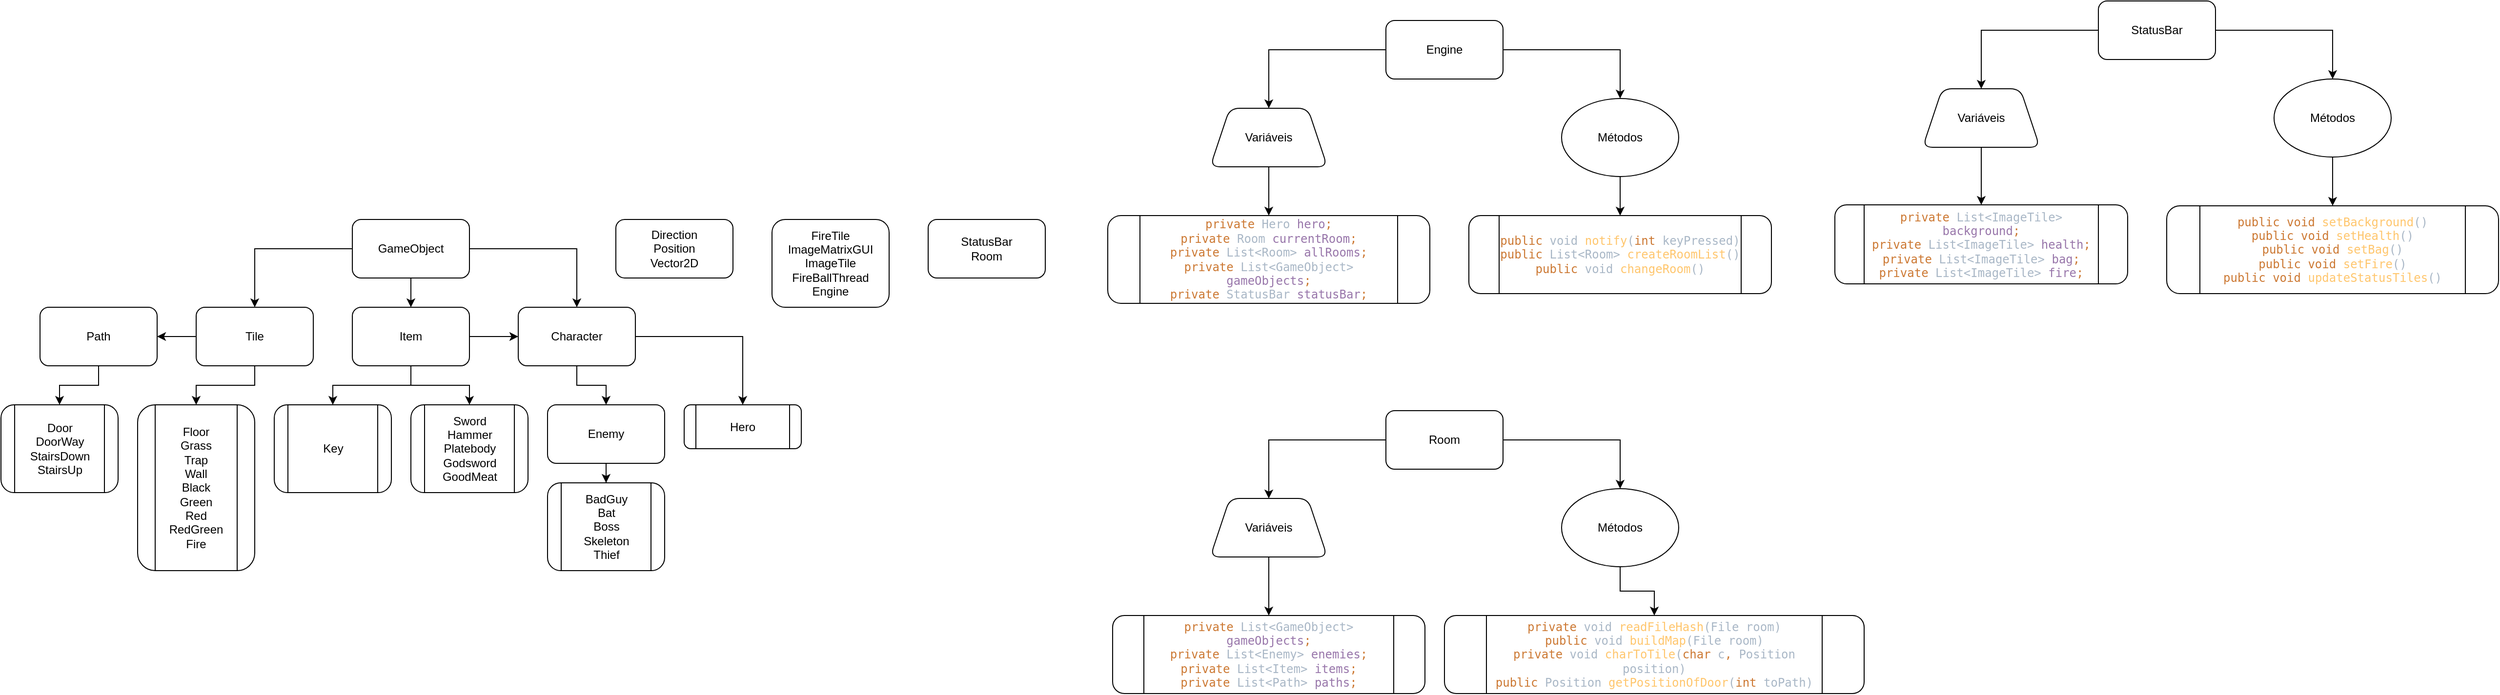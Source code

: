 <mxfile version="21.3.5" type="github">
  <diagram name="Página-1" id="6EzTextcwqXLkR1ZRIQe">
    <mxGraphModel dx="2359" dy="681" grid="1" gridSize="10" guides="1" tooltips="1" connect="1" arrows="1" fold="1" page="1" pageScale="1" pageWidth="1169" pageHeight="827" math="0" shadow="0">
      <root>
        <mxCell id="0" />
        <mxCell id="1" parent="0" />
        <mxCell id="GNOp9yawpGQOeE-_GoTY-5" value="" style="edgeStyle=orthogonalEdgeStyle;rounded=0;orthogonalLoop=1;jettySize=auto;html=1;entryX=0.5;entryY=0;entryDx=0;entryDy=0;" edge="1" parent="1" source="GNOp9yawpGQOeE-_GoTY-1" target="GNOp9yawpGQOeE-_GoTY-4">
          <mxGeometry relative="1" as="geometry">
            <Array as="points" />
          </mxGeometry>
        </mxCell>
        <mxCell id="GNOp9yawpGQOeE-_GoTY-7" value="" style="edgeStyle=orthogonalEdgeStyle;rounded=0;orthogonalLoop=1;jettySize=auto;html=1;" edge="1" parent="1" source="GNOp9yawpGQOeE-_GoTY-1" target="GNOp9yawpGQOeE-_GoTY-6">
          <mxGeometry relative="1" as="geometry" />
        </mxCell>
        <mxCell id="GNOp9yawpGQOeE-_GoTY-9" value="" style="edgeStyle=orthogonalEdgeStyle;rounded=0;orthogonalLoop=1;jettySize=auto;html=1;" edge="1" parent="1" source="GNOp9yawpGQOeE-_GoTY-1" target="GNOp9yawpGQOeE-_GoTY-8">
          <mxGeometry relative="1" as="geometry" />
        </mxCell>
        <mxCell id="GNOp9yawpGQOeE-_GoTY-1" value="GameObject" style="rounded=1;whiteSpace=wrap;html=1;" vertex="1" parent="1">
          <mxGeometry x="-759" y="234" width="120" height="60" as="geometry" />
        </mxCell>
        <mxCell id="GNOp9yawpGQOeE-_GoTY-23" value="" style="edgeStyle=orthogonalEdgeStyle;rounded=0;orthogonalLoop=1;jettySize=auto;html=1;" edge="1" parent="1" source="GNOp9yawpGQOeE-_GoTY-4" target="GNOp9yawpGQOeE-_GoTY-22">
          <mxGeometry relative="1" as="geometry" />
        </mxCell>
        <mxCell id="GNOp9yawpGQOeE-_GoTY-24" value="" style="edgeStyle=orthogonalEdgeStyle;rounded=0;orthogonalLoop=1;jettySize=auto;html=1;" edge="1" parent="1" source="GNOp9yawpGQOeE-_GoTY-4" target="GNOp9yawpGQOeE-_GoTY-8">
          <mxGeometry relative="1" as="geometry" />
        </mxCell>
        <mxCell id="GNOp9yawpGQOeE-_GoTY-30" style="edgeStyle=orthogonalEdgeStyle;rounded=0;orthogonalLoop=1;jettySize=auto;html=1;entryX=0.5;entryY=0;entryDx=0;entryDy=0;" edge="1" parent="1" source="GNOp9yawpGQOeE-_GoTY-4" target="GNOp9yawpGQOeE-_GoTY-26">
          <mxGeometry relative="1" as="geometry" />
        </mxCell>
        <mxCell id="GNOp9yawpGQOeE-_GoTY-4" value="Item" style="rounded=1;whiteSpace=wrap;html=1;" vertex="1" parent="1">
          <mxGeometry x="-759" y="324" width="120" height="60" as="geometry" />
        </mxCell>
        <mxCell id="GNOp9yawpGQOeE-_GoTY-36" value="" style="edgeStyle=orthogonalEdgeStyle;rounded=0;orthogonalLoop=1;jettySize=auto;html=1;" edge="1" parent="1" source="GNOp9yawpGQOeE-_GoTY-6" target="GNOp9yawpGQOeE-_GoTY-35">
          <mxGeometry relative="1" as="geometry" />
        </mxCell>
        <mxCell id="GNOp9yawpGQOeE-_GoTY-41" value="" style="edgeStyle=orthogonalEdgeStyle;rounded=0;orthogonalLoop=1;jettySize=auto;html=1;" edge="1" parent="1" source="GNOp9yawpGQOeE-_GoTY-6" target="GNOp9yawpGQOeE-_GoTY-40">
          <mxGeometry relative="1" as="geometry" />
        </mxCell>
        <mxCell id="GNOp9yawpGQOeE-_GoTY-6" value="Tile" style="rounded=1;whiteSpace=wrap;html=1;" vertex="1" parent="1">
          <mxGeometry x="-919" y="324" width="120" height="60" as="geometry" />
        </mxCell>
        <mxCell id="GNOp9yawpGQOeE-_GoTY-11" value="" style="edgeStyle=orthogonalEdgeStyle;rounded=0;orthogonalLoop=1;jettySize=auto;html=1;" edge="1" parent="1" source="GNOp9yawpGQOeE-_GoTY-8" target="GNOp9yawpGQOeE-_GoTY-10">
          <mxGeometry relative="1" as="geometry" />
        </mxCell>
        <mxCell id="GNOp9yawpGQOeE-_GoTY-13" value="" style="edgeStyle=orthogonalEdgeStyle;rounded=0;orthogonalLoop=1;jettySize=auto;html=1;entryX=0.5;entryY=0;entryDx=0;entryDy=0;" edge="1" parent="1" source="GNOp9yawpGQOeE-_GoTY-8" target="GNOp9yawpGQOeE-_GoTY-49">
          <mxGeometry relative="1" as="geometry" />
        </mxCell>
        <mxCell id="GNOp9yawpGQOeE-_GoTY-8" value="Character" style="rounded=1;whiteSpace=wrap;html=1;" vertex="1" parent="1">
          <mxGeometry x="-589" y="324" width="120" height="60" as="geometry" />
        </mxCell>
        <mxCell id="GNOp9yawpGQOeE-_GoTY-21" value="" style="edgeStyle=orthogonalEdgeStyle;rounded=0;orthogonalLoop=1;jettySize=auto;html=1;" edge="1" parent="1" source="GNOp9yawpGQOeE-_GoTY-10" target="GNOp9yawpGQOeE-_GoTY-20">
          <mxGeometry relative="1" as="geometry" />
        </mxCell>
        <mxCell id="GNOp9yawpGQOeE-_GoTY-10" value="Enemy" style="rounded=1;whiteSpace=wrap;html=1;" vertex="1" parent="1">
          <mxGeometry x="-559" y="424" width="120" height="60" as="geometry" />
        </mxCell>
        <mxCell id="GNOp9yawpGQOeE-_GoTY-20" value="BadGuy&lt;br&gt;Bat&lt;br&gt;Boss&lt;br&gt;Skeleton&lt;br&gt;Thief" style="shape=process;whiteSpace=wrap;html=1;backgroundOutline=1;rounded=1;" vertex="1" parent="1">
          <mxGeometry x="-559" y="504" width="120" height="90" as="geometry" />
        </mxCell>
        <mxCell id="GNOp9yawpGQOeE-_GoTY-22" value="Sword&lt;br&gt;Hammer&lt;br&gt;Platebody&lt;br&gt;Godsword&lt;br&gt;GoodMeat" style="shape=process;whiteSpace=wrap;html=1;backgroundOutline=1;rounded=1;" vertex="1" parent="1">
          <mxGeometry x="-699" y="424" width="120" height="90" as="geometry" />
        </mxCell>
        <mxCell id="GNOp9yawpGQOeE-_GoTY-26" value="Key" style="shape=process;whiteSpace=wrap;html=1;backgroundOutline=1;rounded=1;" vertex="1" parent="1">
          <mxGeometry x="-839" y="424" width="120" height="90" as="geometry" />
        </mxCell>
        <mxCell id="GNOp9yawpGQOeE-_GoTY-48" style="edgeStyle=orthogonalEdgeStyle;rounded=0;orthogonalLoop=1;jettySize=auto;html=1;entryX=0.5;entryY=0;entryDx=0;entryDy=0;" edge="1" parent="1" source="GNOp9yawpGQOeE-_GoTY-35" target="GNOp9yawpGQOeE-_GoTY-47">
          <mxGeometry relative="1" as="geometry" />
        </mxCell>
        <mxCell id="GNOp9yawpGQOeE-_GoTY-35" value="Path" style="whiteSpace=wrap;html=1;rounded=1;" vertex="1" parent="1">
          <mxGeometry x="-1079" y="324" width="120" height="60" as="geometry" />
        </mxCell>
        <mxCell id="GNOp9yawpGQOeE-_GoTY-40" value="Floor&lt;br&gt;Grass&lt;br&gt;Trap&lt;br&gt;Wall&lt;br&gt;Black&lt;br&gt;Green&lt;br&gt;Red&lt;br&gt;RedGreen&lt;br&gt;Fire" style="shape=process;whiteSpace=wrap;html=1;backgroundOutline=1;rounded=1;" vertex="1" parent="1">
          <mxGeometry x="-979" y="424" width="120" height="170" as="geometry" />
        </mxCell>
        <mxCell id="GNOp9yawpGQOeE-_GoTY-47" value="Door&lt;br&gt;DoorWay&lt;br&gt;StairsDown&lt;br&gt;StairsUp" style="shape=process;whiteSpace=wrap;html=1;backgroundOutline=1;rounded=1;" vertex="1" parent="1">
          <mxGeometry x="-1119" y="424" width="120" height="90" as="geometry" />
        </mxCell>
        <mxCell id="GNOp9yawpGQOeE-_GoTY-49" value="Hero" style="shape=process;whiteSpace=wrap;html=1;backgroundOutline=1;rounded=1;" vertex="1" parent="1">
          <mxGeometry x="-419" y="424" width="120" height="45" as="geometry" />
        </mxCell>
        <mxCell id="GNOp9yawpGQOeE-_GoTY-51" value="Direction&lt;br&gt;Position&lt;br&gt;Vector2D" style="rounded=1;whiteSpace=wrap;html=1;" vertex="1" parent="1">
          <mxGeometry x="-489" y="234" width="120" height="60" as="geometry" />
        </mxCell>
        <mxCell id="GNOp9yawpGQOeE-_GoTY-52" value="FireTile&lt;br&gt;ImageMatrixGUI&lt;br&gt;ImageTile&lt;br&gt;FireBallThread&lt;br&gt;Engine" style="rounded=1;whiteSpace=wrap;html=1;" vertex="1" parent="1">
          <mxGeometry x="-329" y="234" width="120" height="90" as="geometry" />
        </mxCell>
        <mxCell id="GNOp9yawpGQOeE-_GoTY-53" value="StatusBar&lt;br&gt;Room" style="rounded=1;whiteSpace=wrap;html=1;" vertex="1" parent="1">
          <mxGeometry x="-169" y="234" width="120" height="60" as="geometry" />
        </mxCell>
        <mxCell id="GNOp9yawpGQOeE-_GoTY-58" value="" style="edgeStyle=orthogonalEdgeStyle;rounded=0;orthogonalLoop=1;jettySize=auto;html=1;entryX=0.5;entryY=0;entryDx=0;entryDy=0;" edge="1" parent="1" source="GNOp9yawpGQOeE-_GoTY-54" target="GNOp9yawpGQOeE-_GoTY-57">
          <mxGeometry relative="1" as="geometry">
            <Array as="points">
              <mxPoint x="180" y="60" />
            </Array>
          </mxGeometry>
        </mxCell>
        <mxCell id="GNOp9yawpGQOeE-_GoTY-62" value="" style="edgeStyle=orthogonalEdgeStyle;rounded=0;orthogonalLoop=1;jettySize=auto;html=1;entryX=0.5;entryY=0;entryDx=0;entryDy=0;exitX=1;exitY=0.5;exitDx=0;exitDy=0;" edge="1" parent="1" source="GNOp9yawpGQOeE-_GoTY-54" target="GNOp9yawpGQOeE-_GoTY-63">
          <mxGeometry relative="1" as="geometry">
            <mxPoint x="420" y="70" as="targetPoint" />
            <Array as="points">
              <mxPoint x="540" y="60" />
            </Array>
          </mxGeometry>
        </mxCell>
        <mxCell id="GNOp9yawpGQOeE-_GoTY-54" value="Engine" style="rounded=1;whiteSpace=wrap;html=1;" vertex="1" parent="1">
          <mxGeometry x="300" y="30" width="120" height="60" as="geometry" />
        </mxCell>
        <mxCell id="GNOp9yawpGQOeE-_GoTY-60" value="" style="edgeStyle=orthogonalEdgeStyle;rounded=0;orthogonalLoop=1;jettySize=auto;html=1;" edge="1" parent="1" source="GNOp9yawpGQOeE-_GoTY-57" target="GNOp9yawpGQOeE-_GoTY-59">
          <mxGeometry relative="1" as="geometry" />
        </mxCell>
        <mxCell id="GNOp9yawpGQOeE-_GoTY-57" value="Variáveis" style="shape=trapezoid;perimeter=trapezoidPerimeter;whiteSpace=wrap;html=1;fixedSize=1;rounded=1;" vertex="1" parent="1">
          <mxGeometry x="120" y="120" width="120" height="60" as="geometry" />
        </mxCell>
        <mxCell id="GNOp9yawpGQOeE-_GoTY-59" value="&lt;div style=&quot;color: rgb(169, 183, 198); font-family: &amp;quot;JetBrains Mono&amp;quot;, monospace;&quot;&gt;&lt;span style=&quot;color: rgb(204, 120, 50);&quot;&gt;private &lt;/span&gt;Hero &lt;span style=&quot;color: rgb(152, 118, 170);&quot;&gt;hero&lt;/span&gt;&lt;span style=&quot;color: rgb(204, 120, 50);&quot;&gt;;&lt;br&gt;&lt;/span&gt;&lt;span style=&quot;color: rgb(204, 120, 50);&quot;&gt;private &lt;/span&gt;Room &lt;span style=&quot;color: rgb(152, 118, 170);&quot;&gt;currentRoom&lt;/span&gt;&lt;span style=&quot;color: rgb(204, 120, 50);&quot;&gt;;&lt;br&gt;&lt;/span&gt;&lt;span style=&quot;color: rgb(204, 120, 50);&quot;&gt;private &lt;/span&gt;List&amp;lt;Room&amp;gt; &lt;span style=&quot;color: rgb(152, 118, 170);&quot;&gt;allRooms&lt;/span&gt;&lt;span style=&quot;color: rgb(204, 120, 50);&quot;&gt;;&lt;br&gt;&lt;/span&gt;&lt;span style=&quot;color: rgb(204, 120, 50);&quot;&gt;private &lt;/span&gt;List&amp;lt;GameObject&amp;gt; &lt;span style=&quot;color: rgb(152, 118, 170);&quot;&gt;gameObjects&lt;/span&gt;&lt;span style=&quot;color: rgb(204, 120, 50);&quot;&gt;;&lt;/span&gt;&lt;/div&gt;&lt;div style=&quot;font-family: &amp;quot;JetBrains Mono&amp;quot;, monospace;&quot;&gt;&lt;div style=&quot;&quot;&gt;&lt;font color=&quot;#cc7832&quot;&gt;private&amp;nbsp;&lt;/font&gt;&lt;font color=&quot;#a9b7c6&quot;&gt;StatusBar &lt;/font&gt;&lt;span style=&quot;color: rgb(152, 118, 170);&quot;&gt;statusBar&lt;/span&gt;&lt;span style=&quot;color: rgb(204, 120, 50);&quot;&gt;;&lt;/span&gt;&lt;/div&gt;&lt;/div&gt;" style="shape=process;whiteSpace=wrap;html=1;backgroundOutline=1;rounded=1;fillColor=none;" vertex="1" parent="1">
          <mxGeometry x="15" y="230" width="330" height="90" as="geometry" />
        </mxCell>
        <mxCell id="GNOp9yawpGQOeE-_GoTY-65" style="edgeStyle=orthogonalEdgeStyle;rounded=0;orthogonalLoop=1;jettySize=auto;html=1;exitX=0.5;exitY=1;exitDx=0;exitDy=0;entryX=0.5;entryY=0;entryDx=0;entryDy=0;" edge="1" parent="1" source="GNOp9yawpGQOeE-_GoTY-63" target="GNOp9yawpGQOeE-_GoTY-64">
          <mxGeometry relative="1" as="geometry" />
        </mxCell>
        <mxCell id="GNOp9yawpGQOeE-_GoTY-63" value="Métodos" style="ellipse;whiteSpace=wrap;html=1;" vertex="1" parent="1">
          <mxGeometry x="480" y="110" width="120" height="80" as="geometry" />
        </mxCell>
        <mxCell id="GNOp9yawpGQOeE-_GoTY-64" value="&lt;div style=&quot;font-family: &amp;quot;JetBrains Mono&amp;quot;, monospace;&quot;&gt;&lt;div style=&quot;&quot;&gt;&lt;div style=&quot;&quot;&gt;&lt;font style=&quot;&quot; color=&quot;#cc7832&quot;&gt;public&lt;/font&gt;&lt;span style=&quot;color: rgb(169, 183, 198);&quot;&gt; void &lt;span style=&quot;color:#ffc66d;&quot;&gt;notify&lt;/span&gt;(&lt;span style=&quot;color:#cc7832;&quot;&gt;int &lt;/span&gt;keyPressed)&lt;/span&gt;&lt;/div&gt;&lt;/div&gt;&lt;div style=&quot;&quot;&gt;&lt;font color=&quot;#cc7832&quot;&gt;public&lt;/font&gt;&lt;font color=&quot;#a9b7c6&quot;&gt; List&amp;lt;Room&amp;gt; &lt;/font&gt;&lt;span style=&quot;color: rgb(255, 198, 109);&quot;&gt;createRoomList&lt;/span&gt;&lt;font color=&quot;#a9b7c6&quot;&gt;()&lt;/font&gt;&lt;/div&gt;&lt;div style=&quot;&quot;&gt;&lt;div style=&quot;&quot;&gt;&lt;font style=&quot;&quot; color=&quot;#cc7832&quot;&gt;public &lt;/font&gt;&lt;span style=&quot;color: rgb(169, 183, 198);&quot;&gt;void &lt;span style=&quot;color: rgb(255, 198, 109);&quot;&gt;changeRoom&lt;/span&gt;()&lt;/span&gt;&lt;/div&gt;&lt;/div&gt;&lt;/div&gt;" style="shape=process;whiteSpace=wrap;html=1;backgroundOutline=1;rounded=1;fillColor=none;" vertex="1" parent="1">
          <mxGeometry x="385" y="230" width="310" height="80" as="geometry" />
        </mxCell>
        <mxCell id="GNOp9yawpGQOeE-_GoTY-66" value="" style="edgeStyle=orthogonalEdgeStyle;rounded=0;orthogonalLoop=1;jettySize=auto;html=1;entryX=0.5;entryY=0;entryDx=0;entryDy=0;" edge="1" parent="1" source="GNOp9yawpGQOeE-_GoTY-68" target="GNOp9yawpGQOeE-_GoTY-70">
          <mxGeometry relative="1" as="geometry">
            <Array as="points">
              <mxPoint x="910" y="40" />
            </Array>
          </mxGeometry>
        </mxCell>
        <mxCell id="GNOp9yawpGQOeE-_GoTY-67" value="" style="edgeStyle=orthogonalEdgeStyle;rounded=0;orthogonalLoop=1;jettySize=auto;html=1;entryX=0.5;entryY=0;entryDx=0;entryDy=0;exitX=1;exitY=0.5;exitDx=0;exitDy=0;" edge="1" parent="1" source="GNOp9yawpGQOeE-_GoTY-68" target="GNOp9yawpGQOeE-_GoTY-73">
          <mxGeometry relative="1" as="geometry">
            <mxPoint x="1150" y="50" as="targetPoint" />
            <Array as="points">
              <mxPoint x="1270" y="40" />
            </Array>
          </mxGeometry>
        </mxCell>
        <mxCell id="GNOp9yawpGQOeE-_GoTY-68" value="StatusBar" style="rounded=1;whiteSpace=wrap;html=1;" vertex="1" parent="1">
          <mxGeometry x="1030" y="10" width="120" height="60" as="geometry" />
        </mxCell>
        <mxCell id="GNOp9yawpGQOeE-_GoTY-69" value="" style="edgeStyle=orthogonalEdgeStyle;rounded=0;orthogonalLoop=1;jettySize=auto;html=1;" edge="1" parent="1" source="GNOp9yawpGQOeE-_GoTY-70" target="GNOp9yawpGQOeE-_GoTY-71">
          <mxGeometry relative="1" as="geometry" />
        </mxCell>
        <mxCell id="GNOp9yawpGQOeE-_GoTY-70" value="Variáveis" style="shape=trapezoid;perimeter=trapezoidPerimeter;whiteSpace=wrap;html=1;fixedSize=1;rounded=1;" vertex="1" parent="1">
          <mxGeometry x="850" y="100" width="120" height="60" as="geometry" />
        </mxCell>
        <mxCell id="GNOp9yawpGQOeE-_GoTY-71" value="&lt;div style=&quot;font-family: &amp;quot;JetBrains Mono&amp;quot;, monospace;&quot;&gt;&lt;div style=&quot;&quot;&gt;&lt;font color=&quot;#cc7832&quot;&gt;private &lt;/font&gt;&lt;font color=&quot;#a9b7c6&quot;&gt;List&amp;lt;ImageTile&amp;gt; &lt;/font&gt;&lt;span style=&quot;color: rgb(152, 118, 170);&quot;&gt;background&lt;/span&gt;&lt;span style=&quot;color: rgb(204, 120, 50);&quot;&gt;;&lt;br&gt;&lt;/span&gt;&lt;span style=&quot;color: rgb(204, 120, 50);&quot;&gt;private &lt;/span&gt;&lt;font color=&quot;#a9b7c6&quot;&gt;List&amp;lt;ImageTile&amp;gt; &lt;/font&gt;&lt;span style=&quot;color: rgb(152, 118, 170);&quot;&gt;health&lt;/span&gt;&lt;span style=&quot;color: rgb(204, 120, 50);&quot;&gt;;&lt;br&gt;&lt;/span&gt;&lt;span style=&quot;color: rgb(204, 120, 50);&quot;&gt;private &lt;/span&gt;&lt;font color=&quot;#a9b7c6&quot;&gt;List&amp;lt;ImageTile&amp;gt; &lt;/font&gt;&lt;span style=&quot;color: rgb(152, 118, 170);&quot;&gt;bag&lt;/span&gt;&lt;span style=&quot;color: rgb(204, 120, 50);&quot;&gt;;&lt;br&gt;&lt;/span&gt;&lt;span style=&quot;color: rgb(204, 120, 50);&quot;&gt;private &lt;/span&gt;&lt;font color=&quot;#a9b7c6&quot;&gt;List&amp;lt;ImageTile&amp;gt; &lt;/font&gt;&lt;span style=&quot;color: rgb(152, 118, 170);&quot;&gt;fire&lt;/span&gt;&lt;span style=&quot;color: rgb(204, 120, 50);&quot;&gt;;&lt;/span&gt;&lt;/div&gt;&lt;/div&gt;" style="shape=process;whiteSpace=wrap;html=1;backgroundOutline=1;rounded=1;fillColor=none;" vertex="1" parent="1">
          <mxGeometry x="760" y="219" width="300" height="81" as="geometry" />
        </mxCell>
        <mxCell id="GNOp9yawpGQOeE-_GoTY-72" style="edgeStyle=orthogonalEdgeStyle;rounded=0;orthogonalLoop=1;jettySize=auto;html=1;exitX=0.5;exitY=1;exitDx=0;exitDy=0;entryX=0.5;entryY=0;entryDx=0;entryDy=0;" edge="1" parent="1" source="GNOp9yawpGQOeE-_GoTY-73" target="GNOp9yawpGQOeE-_GoTY-74">
          <mxGeometry relative="1" as="geometry" />
        </mxCell>
        <mxCell id="GNOp9yawpGQOeE-_GoTY-73" value="Métodos" style="ellipse;whiteSpace=wrap;html=1;" vertex="1" parent="1">
          <mxGeometry x="1210" y="90" width="120" height="80" as="geometry" />
        </mxCell>
        <mxCell id="GNOp9yawpGQOeE-_GoTY-74" value="&lt;div style=&quot;font-family: &amp;quot;JetBrains Mono&amp;quot;, monospace;&quot;&gt;&lt;div style=&quot;&quot;&gt;&lt;div style=&quot;&quot;&gt;&lt;div style=&quot;&quot;&gt;&lt;font style=&quot;&quot; color=&quot;#cc7832&quot;&gt;public void&lt;/font&gt;&lt;span style=&quot;color: rgb(169, 183, 198);&quot;&gt; &lt;span style=&quot;color:#ffc66d;&quot;&gt;setBackground&lt;/span&gt;()&lt;/span&gt;&lt;/div&gt;&lt;div style=&quot;&quot;&gt;&lt;div style=&quot;&quot;&gt;&lt;font color=&quot;#cc7832&quot;&gt;public void&lt;/font&gt; &lt;span style=&quot;color: rgb(255, 198, 109);&quot;&gt;setHealth&lt;/span&gt;&lt;font color=&quot;#a9b7c6&quot;&gt;()&lt;/font&gt;&lt;/div&gt;&lt;div style=&quot;&quot;&gt;&lt;div style=&quot;&quot;&gt;&lt;font color=&quot;#cc7832&quot;&gt;public void&lt;/font&gt; &lt;span style=&quot;color: rgb(255, 198, 109);&quot;&gt;setBag&lt;/span&gt;&lt;font color=&quot;#a9b7c6&quot;&gt;()&lt;/font&gt;&lt;/div&gt;&lt;div style=&quot;&quot;&gt;&lt;div style=&quot;&quot;&gt;&lt;font color=&quot;#cc7832&quot;&gt;public void&lt;/font&gt; &lt;span style=&quot;color: rgb(255, 198, 109);&quot;&gt;setFire&lt;/span&gt;&lt;font color=&quot;#a9b7c6&quot;&gt;()&lt;/font&gt;&lt;/div&gt;&lt;div style=&quot;&quot;&gt;&lt;div style=&quot;&quot;&gt;&lt;font style=&quot;&quot; color=&quot;#cc7832&quot;&gt;public void&lt;/font&gt; &lt;span style=&quot;color: rgb(255, 198, 109);&quot;&gt;updateStatusTiles&lt;/span&gt;&lt;font style=&quot;&quot; color=&quot;#a9b7c6&quot;&gt;()&lt;/font&gt;&lt;/div&gt;&lt;/div&gt;&lt;/div&gt;&lt;/div&gt;&lt;/div&gt;&lt;/div&gt;&lt;/div&gt;&lt;/div&gt;" style="shape=process;whiteSpace=wrap;html=1;backgroundOutline=1;rounded=1;fillColor=none;" vertex="1" parent="1">
          <mxGeometry x="1100" y="220" width="340" height="90" as="geometry" />
        </mxCell>
        <mxCell id="GNOp9yawpGQOeE-_GoTY-75" value="" style="edgeStyle=orthogonalEdgeStyle;rounded=0;orthogonalLoop=1;jettySize=auto;html=1;entryX=0.5;entryY=0;entryDx=0;entryDy=0;" edge="1" parent="1" source="GNOp9yawpGQOeE-_GoTY-77" target="GNOp9yawpGQOeE-_GoTY-79">
          <mxGeometry relative="1" as="geometry">
            <Array as="points">
              <mxPoint x="180" y="460" />
            </Array>
          </mxGeometry>
        </mxCell>
        <mxCell id="GNOp9yawpGQOeE-_GoTY-76" value="" style="edgeStyle=orthogonalEdgeStyle;rounded=0;orthogonalLoop=1;jettySize=auto;html=1;entryX=0.5;entryY=0;entryDx=0;entryDy=0;exitX=1;exitY=0.5;exitDx=0;exitDy=0;" edge="1" parent="1" source="GNOp9yawpGQOeE-_GoTY-77" target="GNOp9yawpGQOeE-_GoTY-82">
          <mxGeometry relative="1" as="geometry">
            <mxPoint x="420" y="470" as="targetPoint" />
            <Array as="points">
              <mxPoint x="540" y="460" />
            </Array>
          </mxGeometry>
        </mxCell>
        <mxCell id="GNOp9yawpGQOeE-_GoTY-77" value="Room" style="rounded=1;whiteSpace=wrap;html=1;" vertex="1" parent="1">
          <mxGeometry x="300" y="430" width="120" height="60" as="geometry" />
        </mxCell>
        <mxCell id="GNOp9yawpGQOeE-_GoTY-78" value="" style="edgeStyle=orthogonalEdgeStyle;rounded=0;orthogonalLoop=1;jettySize=auto;html=1;" edge="1" parent="1" source="GNOp9yawpGQOeE-_GoTY-79" target="GNOp9yawpGQOeE-_GoTY-80">
          <mxGeometry relative="1" as="geometry" />
        </mxCell>
        <mxCell id="GNOp9yawpGQOeE-_GoTY-79" value="Variáveis" style="shape=trapezoid;perimeter=trapezoidPerimeter;whiteSpace=wrap;html=1;fixedSize=1;rounded=1;" vertex="1" parent="1">
          <mxGeometry x="120" y="520" width="120" height="60" as="geometry" />
        </mxCell>
        <mxCell id="GNOp9yawpGQOeE-_GoTY-80" value="&lt;div style=&quot;color: rgb(169, 183, 198); font-family: &amp;quot;JetBrains Mono&amp;quot;, monospace;&quot;&gt;&lt;div style=&quot;&quot;&gt;&lt;span style=&quot;color: rgb(204, 120, 50);&quot;&gt;private &lt;/span&gt;List&amp;lt;GameObject&amp;gt; &lt;span style=&quot;color: rgb(152, 118, 170);&quot;&gt;gameObjects&lt;/span&gt;&lt;span style=&quot;color: rgb(204, 120, 50);&quot;&gt;;&lt;br&gt;&lt;/span&gt;&lt;span style=&quot;color: rgb(204, 120, 50);&quot;&gt;private &lt;/span&gt;List&amp;lt;Enemy&amp;gt; &lt;span style=&quot;color: rgb(152, 118, 170);&quot;&gt;enemies&lt;/span&gt;&lt;span style=&quot;color: rgb(204, 120, 50);&quot;&gt;;&lt;br&gt;&lt;/span&gt;&lt;span style=&quot;color: rgb(204, 120, 50);&quot;&gt;private &lt;/span&gt;List&amp;lt;Item&amp;gt; &lt;span style=&quot;color: rgb(152, 118, 170);&quot;&gt;items&lt;/span&gt;&lt;span style=&quot;color: rgb(204, 120, 50);&quot;&gt;;&lt;br&gt;&lt;/span&gt;&lt;span style=&quot;color: rgb(204, 120, 50);&quot;&gt;private &lt;/span&gt;List&amp;lt;Path&amp;gt; &lt;span style=&quot;color: rgb(152, 118, 170);&quot;&gt;paths&lt;/span&gt;&lt;span style=&quot;color: rgb(204, 120, 50);&quot;&gt;;&lt;/span&gt;&lt;br&gt;&lt;/div&gt;&lt;/div&gt;" style="shape=process;whiteSpace=wrap;html=1;backgroundOutline=1;rounded=1;fillColor=none;" vertex="1" parent="1">
          <mxGeometry x="20" y="640" width="320" height="80" as="geometry" />
        </mxCell>
        <mxCell id="GNOp9yawpGQOeE-_GoTY-81" style="edgeStyle=orthogonalEdgeStyle;rounded=0;orthogonalLoop=1;jettySize=auto;html=1;exitX=0.5;exitY=1;exitDx=0;exitDy=0;entryX=0.5;entryY=0;entryDx=0;entryDy=0;" edge="1" parent="1" source="GNOp9yawpGQOeE-_GoTY-82" target="GNOp9yawpGQOeE-_GoTY-83">
          <mxGeometry relative="1" as="geometry" />
        </mxCell>
        <mxCell id="GNOp9yawpGQOeE-_GoTY-82" value="Métodos" style="ellipse;whiteSpace=wrap;html=1;" vertex="1" parent="1">
          <mxGeometry x="480" y="510" width="120" height="80" as="geometry" />
        </mxCell>
        <mxCell id="GNOp9yawpGQOeE-_GoTY-83" value="&lt;div style=&quot;font-family: &amp;quot;JetBrains Mono&amp;quot;, monospace;&quot;&gt;&lt;div style=&quot;&quot;&gt;&lt;div style=&quot;&quot;&gt;&lt;div style=&quot;&quot;&gt;&lt;font color=&quot;#cc7832&quot;&gt;private&lt;/font&gt;&lt;span style=&quot;color: rgb(169, 183, 198);&quot;&gt; void &lt;span style=&quot;color: rgb(255, 198, 109);&quot;&gt;readFileHash&lt;/span&gt;(File room)&lt;/span&gt;&lt;/div&gt;&lt;div style=&quot;&quot;&gt;&lt;div style=&quot;&quot;&gt;&lt;font color=&quot;#cc7832&quot;&gt;public&lt;/font&gt;&lt;font color=&quot;#a9b7c6&quot;&gt; void &lt;/font&gt;&lt;span style=&quot;color: rgb(255, 198, 109);&quot;&gt;buildMap&lt;/span&gt;&lt;font color=&quot;#a9b7c6&quot;&gt;(File room)&lt;/font&gt;&lt;/div&gt;&lt;div style=&quot;&quot;&gt;&lt;div style=&quot;&quot;&gt;&lt;font color=&quot;#cc7832&quot;&gt;private &lt;/font&gt;&lt;font color=&quot;#a9b7c6&quot;&gt;void &lt;/font&gt;&lt;span style=&quot;color: rgb(255, 198, 109);&quot;&gt;charToTile&lt;/span&gt;&lt;font color=&quot;#a9b7c6&quot;&gt;(&lt;/font&gt;&lt;span style=&quot;color: rgb(204, 120, 50);&quot;&gt;char &lt;/span&gt;&lt;font color=&quot;#a9b7c6&quot;&gt;c&lt;/font&gt;&lt;span style=&quot;color: rgb(204, 120, 50);&quot;&gt;, &lt;/span&gt;&lt;font color=&quot;#a9b7c6&quot;&gt;Position position)&lt;/font&gt;&lt;/div&gt;&lt;div style=&quot;&quot;&gt;&lt;div style=&quot;&quot;&gt;&lt;font color=&quot;#cc7832&quot;&gt;public &lt;/font&gt;&lt;font color=&quot;#a9b7c6&quot;&gt;Position &lt;/font&gt;&lt;span style=&quot;color: rgb(255, 198, 109);&quot;&gt;getPositionOfDoor&lt;/span&gt;&lt;font color=&quot;#a9b7c6&quot;&gt;(&lt;/font&gt;&lt;span style=&quot;color: rgb(204, 120, 50);&quot;&gt;int &lt;/span&gt;&lt;font color=&quot;#a9b7c6&quot;&gt;toPath)&lt;/font&gt;&lt;/div&gt;&lt;/div&gt;&lt;/div&gt;&lt;/div&gt;&lt;/div&gt;&lt;/div&gt;&lt;/div&gt;" style="shape=process;whiteSpace=wrap;html=1;backgroundOutline=1;rounded=1;fillColor=none;" vertex="1" parent="1">
          <mxGeometry x="360" y="640" width="430" height="80" as="geometry" />
        </mxCell>
      </root>
    </mxGraphModel>
  </diagram>
</mxfile>
